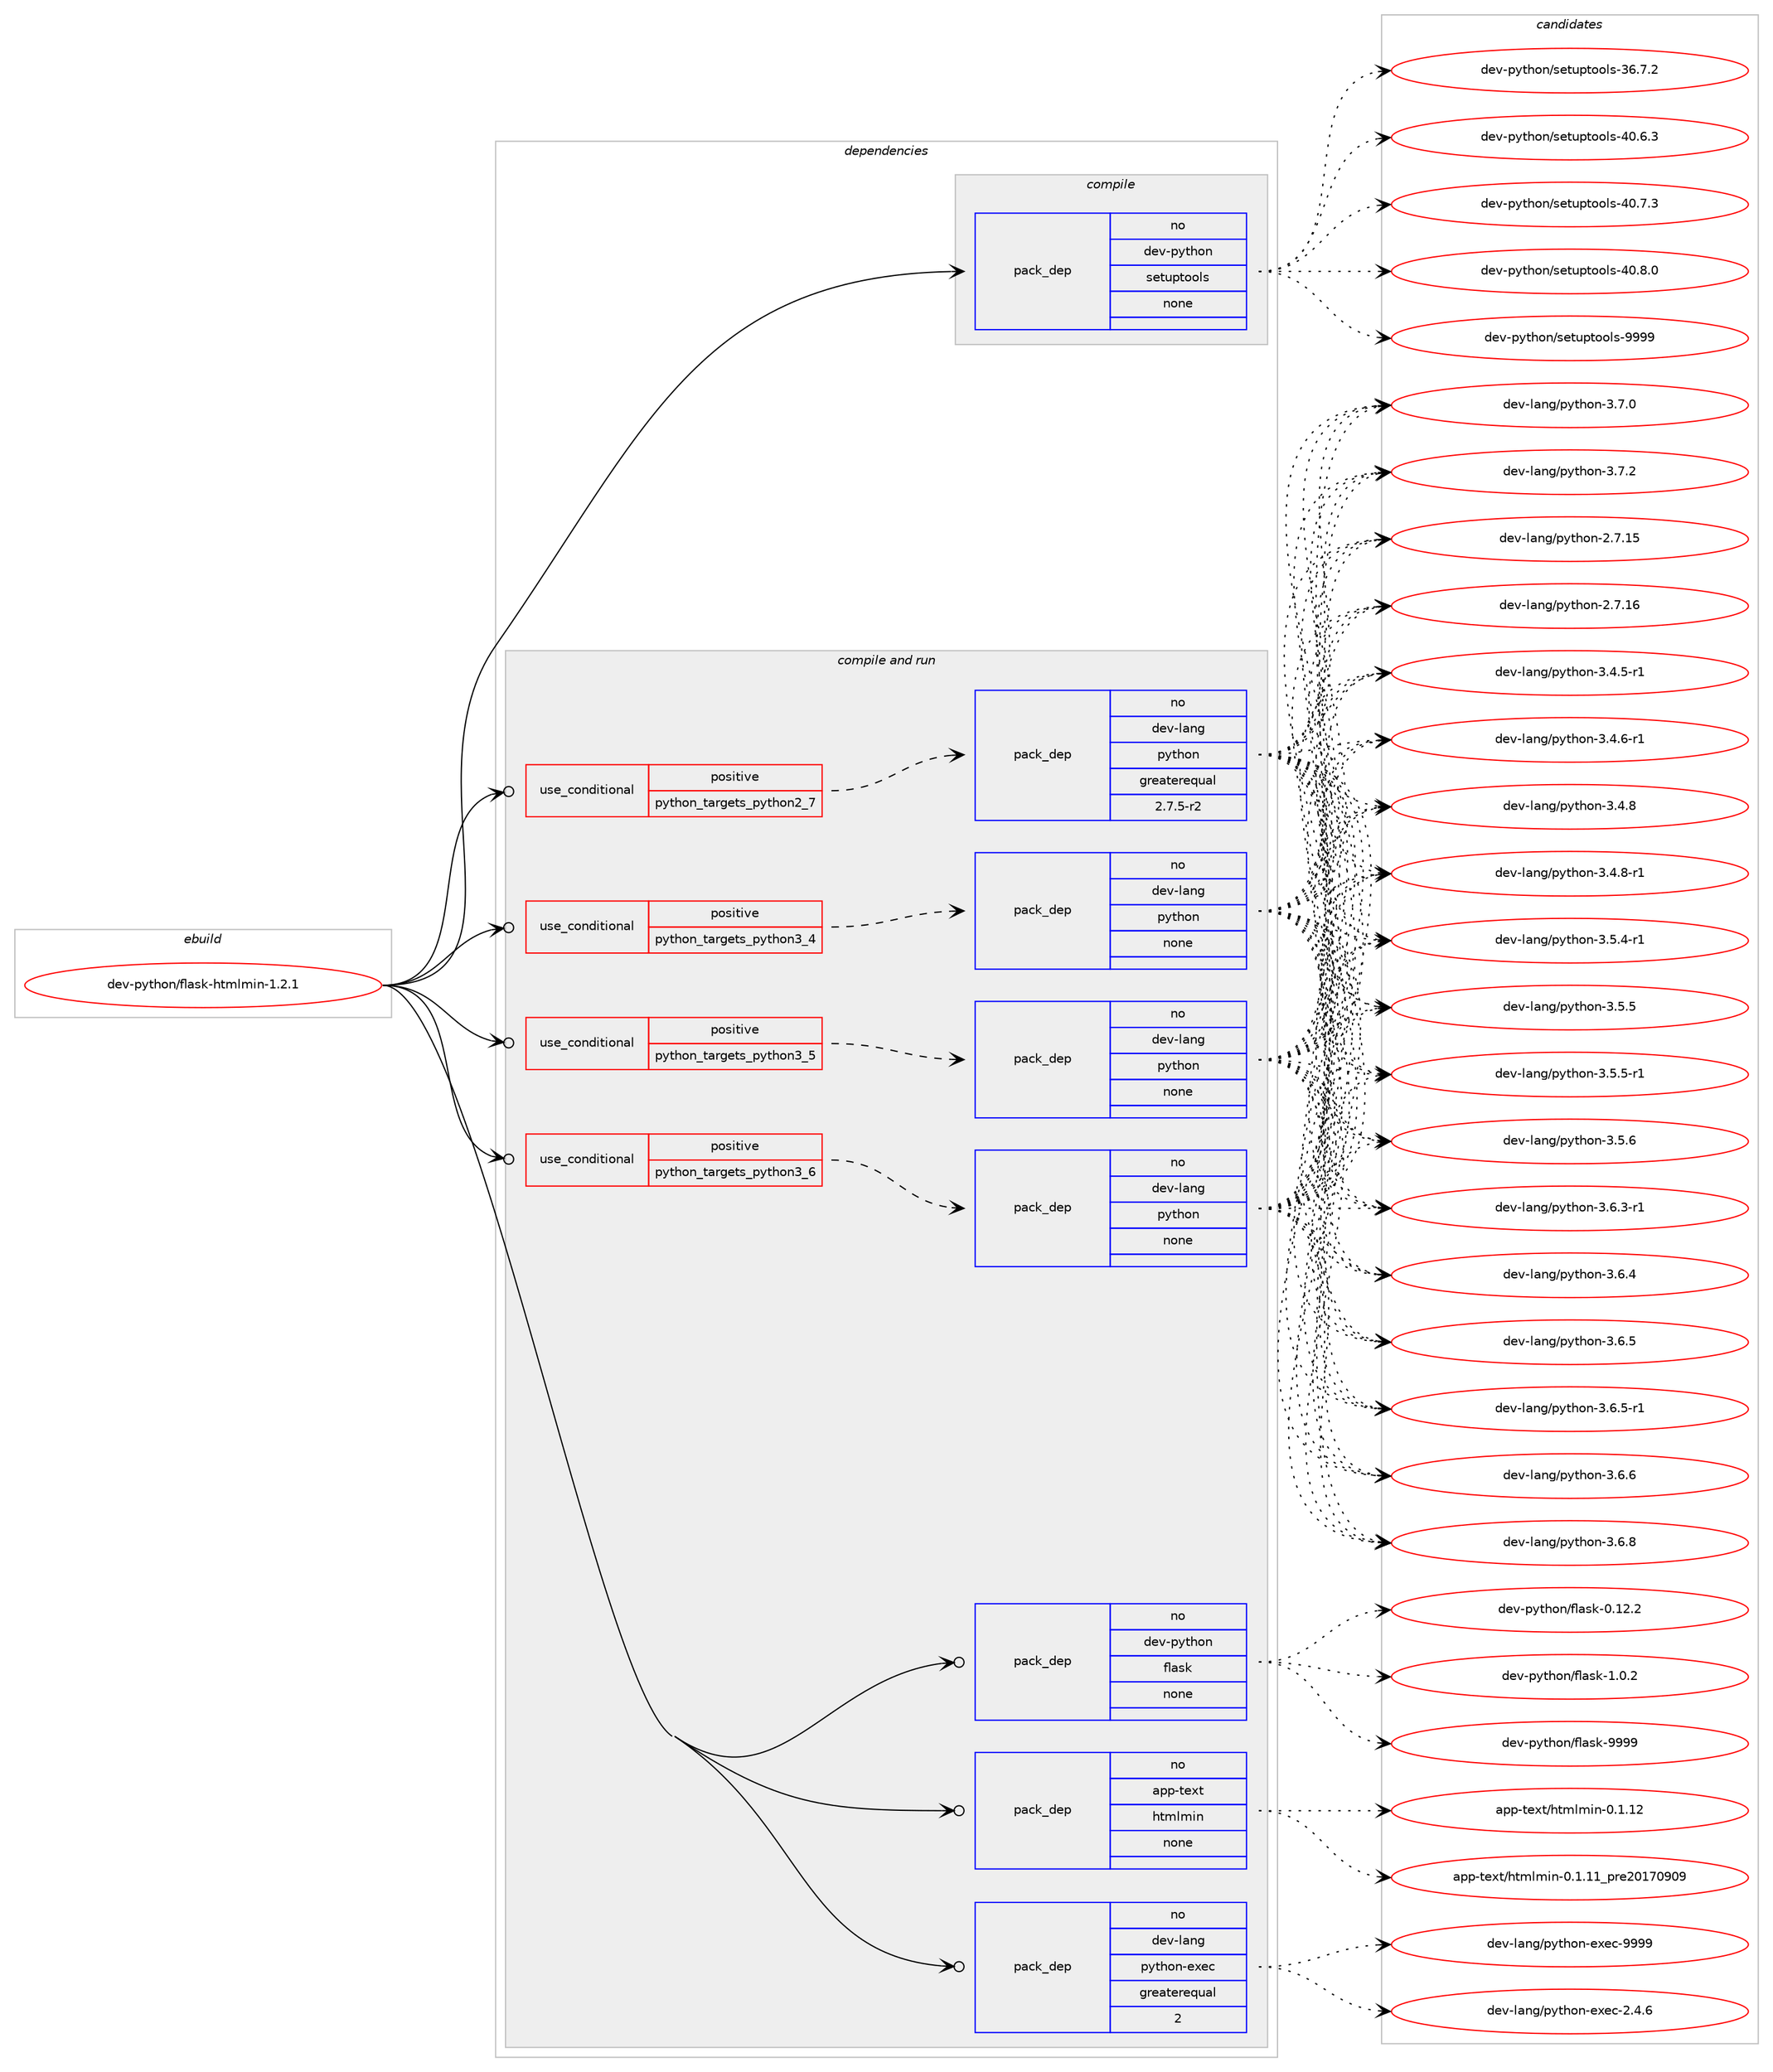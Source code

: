 digraph prolog {

# *************
# Graph options
# *************

newrank=true;
concentrate=true;
compound=true;
graph [rankdir=LR,fontname=Helvetica,fontsize=10,ranksep=1.5];#, ranksep=2.5, nodesep=0.2];
edge  [arrowhead=vee];
node  [fontname=Helvetica,fontsize=10];

# **********
# The ebuild
# **********

subgraph cluster_leftcol {
color=gray;
rank=same;
label=<<i>ebuild</i>>;
id [label="dev-python/flask-htmlmin-1.2.1", color=red, width=4, href="../dev-python/flask-htmlmin-1.2.1.svg"];
}

# ****************
# The dependencies
# ****************

subgraph cluster_midcol {
color=gray;
label=<<i>dependencies</i>>;
subgraph cluster_compile {
fillcolor="#eeeeee";
style=filled;
label=<<i>compile</i>>;
subgraph pack1011872 {
dependency1409525 [label=<<TABLE BORDER="0" CELLBORDER="1" CELLSPACING="0" CELLPADDING="4" WIDTH="220"><TR><TD ROWSPAN="6" CELLPADDING="30">pack_dep</TD></TR><TR><TD WIDTH="110">no</TD></TR><TR><TD>dev-python</TD></TR><TR><TD>setuptools</TD></TR><TR><TD>none</TD></TR><TR><TD></TD></TR></TABLE>>, shape=none, color=blue];
}
id:e -> dependency1409525:w [weight=20,style="solid",arrowhead="vee"];
}
subgraph cluster_compileandrun {
fillcolor="#eeeeee";
style=filled;
label=<<i>compile and run</i>>;
subgraph cond374394 {
dependency1409526 [label=<<TABLE BORDER="0" CELLBORDER="1" CELLSPACING="0" CELLPADDING="4"><TR><TD ROWSPAN="3" CELLPADDING="10">use_conditional</TD></TR><TR><TD>positive</TD></TR><TR><TD>python_targets_python2_7</TD></TR></TABLE>>, shape=none, color=red];
subgraph pack1011873 {
dependency1409527 [label=<<TABLE BORDER="0" CELLBORDER="1" CELLSPACING="0" CELLPADDING="4" WIDTH="220"><TR><TD ROWSPAN="6" CELLPADDING="30">pack_dep</TD></TR><TR><TD WIDTH="110">no</TD></TR><TR><TD>dev-lang</TD></TR><TR><TD>python</TD></TR><TR><TD>greaterequal</TD></TR><TR><TD>2.7.5-r2</TD></TR></TABLE>>, shape=none, color=blue];
}
dependency1409526:e -> dependency1409527:w [weight=20,style="dashed",arrowhead="vee"];
}
id:e -> dependency1409526:w [weight=20,style="solid",arrowhead="odotvee"];
subgraph cond374395 {
dependency1409528 [label=<<TABLE BORDER="0" CELLBORDER="1" CELLSPACING="0" CELLPADDING="4"><TR><TD ROWSPAN="3" CELLPADDING="10">use_conditional</TD></TR><TR><TD>positive</TD></TR><TR><TD>python_targets_python3_4</TD></TR></TABLE>>, shape=none, color=red];
subgraph pack1011874 {
dependency1409529 [label=<<TABLE BORDER="0" CELLBORDER="1" CELLSPACING="0" CELLPADDING="4" WIDTH="220"><TR><TD ROWSPAN="6" CELLPADDING="30">pack_dep</TD></TR><TR><TD WIDTH="110">no</TD></TR><TR><TD>dev-lang</TD></TR><TR><TD>python</TD></TR><TR><TD>none</TD></TR><TR><TD></TD></TR></TABLE>>, shape=none, color=blue];
}
dependency1409528:e -> dependency1409529:w [weight=20,style="dashed",arrowhead="vee"];
}
id:e -> dependency1409528:w [weight=20,style="solid",arrowhead="odotvee"];
subgraph cond374396 {
dependency1409530 [label=<<TABLE BORDER="0" CELLBORDER="1" CELLSPACING="0" CELLPADDING="4"><TR><TD ROWSPAN="3" CELLPADDING="10">use_conditional</TD></TR><TR><TD>positive</TD></TR><TR><TD>python_targets_python3_5</TD></TR></TABLE>>, shape=none, color=red];
subgraph pack1011875 {
dependency1409531 [label=<<TABLE BORDER="0" CELLBORDER="1" CELLSPACING="0" CELLPADDING="4" WIDTH="220"><TR><TD ROWSPAN="6" CELLPADDING="30">pack_dep</TD></TR><TR><TD WIDTH="110">no</TD></TR><TR><TD>dev-lang</TD></TR><TR><TD>python</TD></TR><TR><TD>none</TD></TR><TR><TD></TD></TR></TABLE>>, shape=none, color=blue];
}
dependency1409530:e -> dependency1409531:w [weight=20,style="dashed",arrowhead="vee"];
}
id:e -> dependency1409530:w [weight=20,style="solid",arrowhead="odotvee"];
subgraph cond374397 {
dependency1409532 [label=<<TABLE BORDER="0" CELLBORDER="1" CELLSPACING="0" CELLPADDING="4"><TR><TD ROWSPAN="3" CELLPADDING="10">use_conditional</TD></TR><TR><TD>positive</TD></TR><TR><TD>python_targets_python3_6</TD></TR></TABLE>>, shape=none, color=red];
subgraph pack1011876 {
dependency1409533 [label=<<TABLE BORDER="0" CELLBORDER="1" CELLSPACING="0" CELLPADDING="4" WIDTH="220"><TR><TD ROWSPAN="6" CELLPADDING="30">pack_dep</TD></TR><TR><TD WIDTH="110">no</TD></TR><TR><TD>dev-lang</TD></TR><TR><TD>python</TD></TR><TR><TD>none</TD></TR><TR><TD></TD></TR></TABLE>>, shape=none, color=blue];
}
dependency1409532:e -> dependency1409533:w [weight=20,style="dashed",arrowhead="vee"];
}
id:e -> dependency1409532:w [weight=20,style="solid",arrowhead="odotvee"];
subgraph pack1011877 {
dependency1409534 [label=<<TABLE BORDER="0" CELLBORDER="1" CELLSPACING="0" CELLPADDING="4" WIDTH="220"><TR><TD ROWSPAN="6" CELLPADDING="30">pack_dep</TD></TR><TR><TD WIDTH="110">no</TD></TR><TR><TD>app-text</TD></TR><TR><TD>htmlmin</TD></TR><TR><TD>none</TD></TR><TR><TD></TD></TR></TABLE>>, shape=none, color=blue];
}
id:e -> dependency1409534:w [weight=20,style="solid",arrowhead="odotvee"];
subgraph pack1011878 {
dependency1409535 [label=<<TABLE BORDER="0" CELLBORDER="1" CELLSPACING="0" CELLPADDING="4" WIDTH="220"><TR><TD ROWSPAN="6" CELLPADDING="30">pack_dep</TD></TR><TR><TD WIDTH="110">no</TD></TR><TR><TD>dev-lang</TD></TR><TR><TD>python-exec</TD></TR><TR><TD>greaterequal</TD></TR><TR><TD>2</TD></TR></TABLE>>, shape=none, color=blue];
}
id:e -> dependency1409535:w [weight=20,style="solid",arrowhead="odotvee"];
subgraph pack1011879 {
dependency1409536 [label=<<TABLE BORDER="0" CELLBORDER="1" CELLSPACING="0" CELLPADDING="4" WIDTH="220"><TR><TD ROWSPAN="6" CELLPADDING="30">pack_dep</TD></TR><TR><TD WIDTH="110">no</TD></TR><TR><TD>dev-python</TD></TR><TR><TD>flask</TD></TR><TR><TD>none</TD></TR><TR><TD></TD></TR></TABLE>>, shape=none, color=blue];
}
id:e -> dependency1409536:w [weight=20,style="solid",arrowhead="odotvee"];
}
subgraph cluster_run {
fillcolor="#eeeeee";
style=filled;
label=<<i>run</i>>;
}
}

# **************
# The candidates
# **************

subgraph cluster_choices {
rank=same;
color=gray;
label=<<i>candidates</i>>;

subgraph choice1011872 {
color=black;
nodesep=1;
choice100101118451121211161041111104711510111611711211611111110811545515446554650 [label="dev-python/setuptools-36.7.2", color=red, width=4,href="../dev-python/setuptools-36.7.2.svg"];
choice100101118451121211161041111104711510111611711211611111110811545524846544651 [label="dev-python/setuptools-40.6.3", color=red, width=4,href="../dev-python/setuptools-40.6.3.svg"];
choice100101118451121211161041111104711510111611711211611111110811545524846554651 [label="dev-python/setuptools-40.7.3", color=red, width=4,href="../dev-python/setuptools-40.7.3.svg"];
choice100101118451121211161041111104711510111611711211611111110811545524846564648 [label="dev-python/setuptools-40.8.0", color=red, width=4,href="../dev-python/setuptools-40.8.0.svg"];
choice10010111845112121116104111110471151011161171121161111111081154557575757 [label="dev-python/setuptools-9999", color=red, width=4,href="../dev-python/setuptools-9999.svg"];
dependency1409525:e -> choice100101118451121211161041111104711510111611711211611111110811545515446554650:w [style=dotted,weight="100"];
dependency1409525:e -> choice100101118451121211161041111104711510111611711211611111110811545524846544651:w [style=dotted,weight="100"];
dependency1409525:e -> choice100101118451121211161041111104711510111611711211611111110811545524846554651:w [style=dotted,weight="100"];
dependency1409525:e -> choice100101118451121211161041111104711510111611711211611111110811545524846564648:w [style=dotted,weight="100"];
dependency1409525:e -> choice10010111845112121116104111110471151011161171121161111111081154557575757:w [style=dotted,weight="100"];
}
subgraph choice1011873 {
color=black;
nodesep=1;
choice10010111845108971101034711212111610411111045504655464953 [label="dev-lang/python-2.7.15", color=red, width=4,href="../dev-lang/python-2.7.15.svg"];
choice10010111845108971101034711212111610411111045504655464954 [label="dev-lang/python-2.7.16", color=red, width=4,href="../dev-lang/python-2.7.16.svg"];
choice1001011184510897110103471121211161041111104551465246534511449 [label="dev-lang/python-3.4.5-r1", color=red, width=4,href="../dev-lang/python-3.4.5-r1.svg"];
choice1001011184510897110103471121211161041111104551465246544511449 [label="dev-lang/python-3.4.6-r1", color=red, width=4,href="../dev-lang/python-3.4.6-r1.svg"];
choice100101118451089711010347112121116104111110455146524656 [label="dev-lang/python-3.4.8", color=red, width=4,href="../dev-lang/python-3.4.8.svg"];
choice1001011184510897110103471121211161041111104551465246564511449 [label="dev-lang/python-3.4.8-r1", color=red, width=4,href="../dev-lang/python-3.4.8-r1.svg"];
choice1001011184510897110103471121211161041111104551465346524511449 [label="dev-lang/python-3.5.4-r1", color=red, width=4,href="../dev-lang/python-3.5.4-r1.svg"];
choice100101118451089711010347112121116104111110455146534653 [label="dev-lang/python-3.5.5", color=red, width=4,href="../dev-lang/python-3.5.5.svg"];
choice1001011184510897110103471121211161041111104551465346534511449 [label="dev-lang/python-3.5.5-r1", color=red, width=4,href="../dev-lang/python-3.5.5-r1.svg"];
choice100101118451089711010347112121116104111110455146534654 [label="dev-lang/python-3.5.6", color=red, width=4,href="../dev-lang/python-3.5.6.svg"];
choice1001011184510897110103471121211161041111104551465446514511449 [label="dev-lang/python-3.6.3-r1", color=red, width=4,href="../dev-lang/python-3.6.3-r1.svg"];
choice100101118451089711010347112121116104111110455146544652 [label="dev-lang/python-3.6.4", color=red, width=4,href="../dev-lang/python-3.6.4.svg"];
choice100101118451089711010347112121116104111110455146544653 [label="dev-lang/python-3.6.5", color=red, width=4,href="../dev-lang/python-3.6.5.svg"];
choice1001011184510897110103471121211161041111104551465446534511449 [label="dev-lang/python-3.6.5-r1", color=red, width=4,href="../dev-lang/python-3.6.5-r1.svg"];
choice100101118451089711010347112121116104111110455146544654 [label="dev-lang/python-3.6.6", color=red, width=4,href="../dev-lang/python-3.6.6.svg"];
choice100101118451089711010347112121116104111110455146544656 [label="dev-lang/python-3.6.8", color=red, width=4,href="../dev-lang/python-3.6.8.svg"];
choice100101118451089711010347112121116104111110455146554648 [label="dev-lang/python-3.7.0", color=red, width=4,href="../dev-lang/python-3.7.0.svg"];
choice100101118451089711010347112121116104111110455146554650 [label="dev-lang/python-3.7.2", color=red, width=4,href="../dev-lang/python-3.7.2.svg"];
dependency1409527:e -> choice10010111845108971101034711212111610411111045504655464953:w [style=dotted,weight="100"];
dependency1409527:e -> choice10010111845108971101034711212111610411111045504655464954:w [style=dotted,weight="100"];
dependency1409527:e -> choice1001011184510897110103471121211161041111104551465246534511449:w [style=dotted,weight="100"];
dependency1409527:e -> choice1001011184510897110103471121211161041111104551465246544511449:w [style=dotted,weight="100"];
dependency1409527:e -> choice100101118451089711010347112121116104111110455146524656:w [style=dotted,weight="100"];
dependency1409527:e -> choice1001011184510897110103471121211161041111104551465246564511449:w [style=dotted,weight="100"];
dependency1409527:e -> choice1001011184510897110103471121211161041111104551465346524511449:w [style=dotted,weight="100"];
dependency1409527:e -> choice100101118451089711010347112121116104111110455146534653:w [style=dotted,weight="100"];
dependency1409527:e -> choice1001011184510897110103471121211161041111104551465346534511449:w [style=dotted,weight="100"];
dependency1409527:e -> choice100101118451089711010347112121116104111110455146534654:w [style=dotted,weight="100"];
dependency1409527:e -> choice1001011184510897110103471121211161041111104551465446514511449:w [style=dotted,weight="100"];
dependency1409527:e -> choice100101118451089711010347112121116104111110455146544652:w [style=dotted,weight="100"];
dependency1409527:e -> choice100101118451089711010347112121116104111110455146544653:w [style=dotted,weight="100"];
dependency1409527:e -> choice1001011184510897110103471121211161041111104551465446534511449:w [style=dotted,weight="100"];
dependency1409527:e -> choice100101118451089711010347112121116104111110455146544654:w [style=dotted,weight="100"];
dependency1409527:e -> choice100101118451089711010347112121116104111110455146544656:w [style=dotted,weight="100"];
dependency1409527:e -> choice100101118451089711010347112121116104111110455146554648:w [style=dotted,weight="100"];
dependency1409527:e -> choice100101118451089711010347112121116104111110455146554650:w [style=dotted,weight="100"];
}
subgraph choice1011874 {
color=black;
nodesep=1;
choice10010111845108971101034711212111610411111045504655464953 [label="dev-lang/python-2.7.15", color=red, width=4,href="../dev-lang/python-2.7.15.svg"];
choice10010111845108971101034711212111610411111045504655464954 [label="dev-lang/python-2.7.16", color=red, width=4,href="../dev-lang/python-2.7.16.svg"];
choice1001011184510897110103471121211161041111104551465246534511449 [label="dev-lang/python-3.4.5-r1", color=red, width=4,href="../dev-lang/python-3.4.5-r1.svg"];
choice1001011184510897110103471121211161041111104551465246544511449 [label="dev-lang/python-3.4.6-r1", color=red, width=4,href="../dev-lang/python-3.4.6-r1.svg"];
choice100101118451089711010347112121116104111110455146524656 [label="dev-lang/python-3.4.8", color=red, width=4,href="../dev-lang/python-3.4.8.svg"];
choice1001011184510897110103471121211161041111104551465246564511449 [label="dev-lang/python-3.4.8-r1", color=red, width=4,href="../dev-lang/python-3.4.8-r1.svg"];
choice1001011184510897110103471121211161041111104551465346524511449 [label="dev-lang/python-3.5.4-r1", color=red, width=4,href="../dev-lang/python-3.5.4-r1.svg"];
choice100101118451089711010347112121116104111110455146534653 [label="dev-lang/python-3.5.5", color=red, width=4,href="../dev-lang/python-3.5.5.svg"];
choice1001011184510897110103471121211161041111104551465346534511449 [label="dev-lang/python-3.5.5-r1", color=red, width=4,href="../dev-lang/python-3.5.5-r1.svg"];
choice100101118451089711010347112121116104111110455146534654 [label="dev-lang/python-3.5.6", color=red, width=4,href="../dev-lang/python-3.5.6.svg"];
choice1001011184510897110103471121211161041111104551465446514511449 [label="dev-lang/python-3.6.3-r1", color=red, width=4,href="../dev-lang/python-3.6.3-r1.svg"];
choice100101118451089711010347112121116104111110455146544652 [label="dev-lang/python-3.6.4", color=red, width=4,href="../dev-lang/python-3.6.4.svg"];
choice100101118451089711010347112121116104111110455146544653 [label="dev-lang/python-3.6.5", color=red, width=4,href="../dev-lang/python-3.6.5.svg"];
choice1001011184510897110103471121211161041111104551465446534511449 [label="dev-lang/python-3.6.5-r1", color=red, width=4,href="../dev-lang/python-3.6.5-r1.svg"];
choice100101118451089711010347112121116104111110455146544654 [label="dev-lang/python-3.6.6", color=red, width=4,href="../dev-lang/python-3.6.6.svg"];
choice100101118451089711010347112121116104111110455146544656 [label="dev-lang/python-3.6.8", color=red, width=4,href="../dev-lang/python-3.6.8.svg"];
choice100101118451089711010347112121116104111110455146554648 [label="dev-lang/python-3.7.0", color=red, width=4,href="../dev-lang/python-3.7.0.svg"];
choice100101118451089711010347112121116104111110455146554650 [label="dev-lang/python-3.7.2", color=red, width=4,href="../dev-lang/python-3.7.2.svg"];
dependency1409529:e -> choice10010111845108971101034711212111610411111045504655464953:w [style=dotted,weight="100"];
dependency1409529:e -> choice10010111845108971101034711212111610411111045504655464954:w [style=dotted,weight="100"];
dependency1409529:e -> choice1001011184510897110103471121211161041111104551465246534511449:w [style=dotted,weight="100"];
dependency1409529:e -> choice1001011184510897110103471121211161041111104551465246544511449:w [style=dotted,weight="100"];
dependency1409529:e -> choice100101118451089711010347112121116104111110455146524656:w [style=dotted,weight="100"];
dependency1409529:e -> choice1001011184510897110103471121211161041111104551465246564511449:w [style=dotted,weight="100"];
dependency1409529:e -> choice1001011184510897110103471121211161041111104551465346524511449:w [style=dotted,weight="100"];
dependency1409529:e -> choice100101118451089711010347112121116104111110455146534653:w [style=dotted,weight="100"];
dependency1409529:e -> choice1001011184510897110103471121211161041111104551465346534511449:w [style=dotted,weight="100"];
dependency1409529:e -> choice100101118451089711010347112121116104111110455146534654:w [style=dotted,weight="100"];
dependency1409529:e -> choice1001011184510897110103471121211161041111104551465446514511449:w [style=dotted,weight="100"];
dependency1409529:e -> choice100101118451089711010347112121116104111110455146544652:w [style=dotted,weight="100"];
dependency1409529:e -> choice100101118451089711010347112121116104111110455146544653:w [style=dotted,weight="100"];
dependency1409529:e -> choice1001011184510897110103471121211161041111104551465446534511449:w [style=dotted,weight="100"];
dependency1409529:e -> choice100101118451089711010347112121116104111110455146544654:w [style=dotted,weight="100"];
dependency1409529:e -> choice100101118451089711010347112121116104111110455146544656:w [style=dotted,weight="100"];
dependency1409529:e -> choice100101118451089711010347112121116104111110455146554648:w [style=dotted,weight="100"];
dependency1409529:e -> choice100101118451089711010347112121116104111110455146554650:w [style=dotted,weight="100"];
}
subgraph choice1011875 {
color=black;
nodesep=1;
choice10010111845108971101034711212111610411111045504655464953 [label="dev-lang/python-2.7.15", color=red, width=4,href="../dev-lang/python-2.7.15.svg"];
choice10010111845108971101034711212111610411111045504655464954 [label="dev-lang/python-2.7.16", color=red, width=4,href="../dev-lang/python-2.7.16.svg"];
choice1001011184510897110103471121211161041111104551465246534511449 [label="dev-lang/python-3.4.5-r1", color=red, width=4,href="../dev-lang/python-3.4.5-r1.svg"];
choice1001011184510897110103471121211161041111104551465246544511449 [label="dev-lang/python-3.4.6-r1", color=red, width=4,href="../dev-lang/python-3.4.6-r1.svg"];
choice100101118451089711010347112121116104111110455146524656 [label="dev-lang/python-3.4.8", color=red, width=4,href="../dev-lang/python-3.4.8.svg"];
choice1001011184510897110103471121211161041111104551465246564511449 [label="dev-lang/python-3.4.8-r1", color=red, width=4,href="../dev-lang/python-3.4.8-r1.svg"];
choice1001011184510897110103471121211161041111104551465346524511449 [label="dev-lang/python-3.5.4-r1", color=red, width=4,href="../dev-lang/python-3.5.4-r1.svg"];
choice100101118451089711010347112121116104111110455146534653 [label="dev-lang/python-3.5.5", color=red, width=4,href="../dev-lang/python-3.5.5.svg"];
choice1001011184510897110103471121211161041111104551465346534511449 [label="dev-lang/python-3.5.5-r1", color=red, width=4,href="../dev-lang/python-3.5.5-r1.svg"];
choice100101118451089711010347112121116104111110455146534654 [label="dev-lang/python-3.5.6", color=red, width=4,href="../dev-lang/python-3.5.6.svg"];
choice1001011184510897110103471121211161041111104551465446514511449 [label="dev-lang/python-3.6.3-r1", color=red, width=4,href="../dev-lang/python-3.6.3-r1.svg"];
choice100101118451089711010347112121116104111110455146544652 [label="dev-lang/python-3.6.4", color=red, width=4,href="../dev-lang/python-3.6.4.svg"];
choice100101118451089711010347112121116104111110455146544653 [label="dev-lang/python-3.6.5", color=red, width=4,href="../dev-lang/python-3.6.5.svg"];
choice1001011184510897110103471121211161041111104551465446534511449 [label="dev-lang/python-3.6.5-r1", color=red, width=4,href="../dev-lang/python-3.6.5-r1.svg"];
choice100101118451089711010347112121116104111110455146544654 [label="dev-lang/python-3.6.6", color=red, width=4,href="../dev-lang/python-3.6.6.svg"];
choice100101118451089711010347112121116104111110455146544656 [label="dev-lang/python-3.6.8", color=red, width=4,href="../dev-lang/python-3.6.8.svg"];
choice100101118451089711010347112121116104111110455146554648 [label="dev-lang/python-3.7.0", color=red, width=4,href="../dev-lang/python-3.7.0.svg"];
choice100101118451089711010347112121116104111110455146554650 [label="dev-lang/python-3.7.2", color=red, width=4,href="../dev-lang/python-3.7.2.svg"];
dependency1409531:e -> choice10010111845108971101034711212111610411111045504655464953:w [style=dotted,weight="100"];
dependency1409531:e -> choice10010111845108971101034711212111610411111045504655464954:w [style=dotted,weight="100"];
dependency1409531:e -> choice1001011184510897110103471121211161041111104551465246534511449:w [style=dotted,weight="100"];
dependency1409531:e -> choice1001011184510897110103471121211161041111104551465246544511449:w [style=dotted,weight="100"];
dependency1409531:e -> choice100101118451089711010347112121116104111110455146524656:w [style=dotted,weight="100"];
dependency1409531:e -> choice1001011184510897110103471121211161041111104551465246564511449:w [style=dotted,weight="100"];
dependency1409531:e -> choice1001011184510897110103471121211161041111104551465346524511449:w [style=dotted,weight="100"];
dependency1409531:e -> choice100101118451089711010347112121116104111110455146534653:w [style=dotted,weight="100"];
dependency1409531:e -> choice1001011184510897110103471121211161041111104551465346534511449:w [style=dotted,weight="100"];
dependency1409531:e -> choice100101118451089711010347112121116104111110455146534654:w [style=dotted,weight="100"];
dependency1409531:e -> choice1001011184510897110103471121211161041111104551465446514511449:w [style=dotted,weight="100"];
dependency1409531:e -> choice100101118451089711010347112121116104111110455146544652:w [style=dotted,weight="100"];
dependency1409531:e -> choice100101118451089711010347112121116104111110455146544653:w [style=dotted,weight="100"];
dependency1409531:e -> choice1001011184510897110103471121211161041111104551465446534511449:w [style=dotted,weight="100"];
dependency1409531:e -> choice100101118451089711010347112121116104111110455146544654:w [style=dotted,weight="100"];
dependency1409531:e -> choice100101118451089711010347112121116104111110455146544656:w [style=dotted,weight="100"];
dependency1409531:e -> choice100101118451089711010347112121116104111110455146554648:w [style=dotted,weight="100"];
dependency1409531:e -> choice100101118451089711010347112121116104111110455146554650:w [style=dotted,weight="100"];
}
subgraph choice1011876 {
color=black;
nodesep=1;
choice10010111845108971101034711212111610411111045504655464953 [label="dev-lang/python-2.7.15", color=red, width=4,href="../dev-lang/python-2.7.15.svg"];
choice10010111845108971101034711212111610411111045504655464954 [label="dev-lang/python-2.7.16", color=red, width=4,href="../dev-lang/python-2.7.16.svg"];
choice1001011184510897110103471121211161041111104551465246534511449 [label="dev-lang/python-3.4.5-r1", color=red, width=4,href="../dev-lang/python-3.4.5-r1.svg"];
choice1001011184510897110103471121211161041111104551465246544511449 [label="dev-lang/python-3.4.6-r1", color=red, width=4,href="../dev-lang/python-3.4.6-r1.svg"];
choice100101118451089711010347112121116104111110455146524656 [label="dev-lang/python-3.4.8", color=red, width=4,href="../dev-lang/python-3.4.8.svg"];
choice1001011184510897110103471121211161041111104551465246564511449 [label="dev-lang/python-3.4.8-r1", color=red, width=4,href="../dev-lang/python-3.4.8-r1.svg"];
choice1001011184510897110103471121211161041111104551465346524511449 [label="dev-lang/python-3.5.4-r1", color=red, width=4,href="../dev-lang/python-3.5.4-r1.svg"];
choice100101118451089711010347112121116104111110455146534653 [label="dev-lang/python-3.5.5", color=red, width=4,href="../dev-lang/python-3.5.5.svg"];
choice1001011184510897110103471121211161041111104551465346534511449 [label="dev-lang/python-3.5.5-r1", color=red, width=4,href="../dev-lang/python-3.5.5-r1.svg"];
choice100101118451089711010347112121116104111110455146534654 [label="dev-lang/python-3.5.6", color=red, width=4,href="../dev-lang/python-3.5.6.svg"];
choice1001011184510897110103471121211161041111104551465446514511449 [label="dev-lang/python-3.6.3-r1", color=red, width=4,href="../dev-lang/python-3.6.3-r1.svg"];
choice100101118451089711010347112121116104111110455146544652 [label="dev-lang/python-3.6.4", color=red, width=4,href="../dev-lang/python-3.6.4.svg"];
choice100101118451089711010347112121116104111110455146544653 [label="dev-lang/python-3.6.5", color=red, width=4,href="../dev-lang/python-3.6.5.svg"];
choice1001011184510897110103471121211161041111104551465446534511449 [label="dev-lang/python-3.6.5-r1", color=red, width=4,href="../dev-lang/python-3.6.5-r1.svg"];
choice100101118451089711010347112121116104111110455146544654 [label="dev-lang/python-3.6.6", color=red, width=4,href="../dev-lang/python-3.6.6.svg"];
choice100101118451089711010347112121116104111110455146544656 [label="dev-lang/python-3.6.8", color=red, width=4,href="../dev-lang/python-3.6.8.svg"];
choice100101118451089711010347112121116104111110455146554648 [label="dev-lang/python-3.7.0", color=red, width=4,href="../dev-lang/python-3.7.0.svg"];
choice100101118451089711010347112121116104111110455146554650 [label="dev-lang/python-3.7.2", color=red, width=4,href="../dev-lang/python-3.7.2.svg"];
dependency1409533:e -> choice10010111845108971101034711212111610411111045504655464953:w [style=dotted,weight="100"];
dependency1409533:e -> choice10010111845108971101034711212111610411111045504655464954:w [style=dotted,weight="100"];
dependency1409533:e -> choice1001011184510897110103471121211161041111104551465246534511449:w [style=dotted,weight="100"];
dependency1409533:e -> choice1001011184510897110103471121211161041111104551465246544511449:w [style=dotted,weight="100"];
dependency1409533:e -> choice100101118451089711010347112121116104111110455146524656:w [style=dotted,weight="100"];
dependency1409533:e -> choice1001011184510897110103471121211161041111104551465246564511449:w [style=dotted,weight="100"];
dependency1409533:e -> choice1001011184510897110103471121211161041111104551465346524511449:w [style=dotted,weight="100"];
dependency1409533:e -> choice100101118451089711010347112121116104111110455146534653:w [style=dotted,weight="100"];
dependency1409533:e -> choice1001011184510897110103471121211161041111104551465346534511449:w [style=dotted,weight="100"];
dependency1409533:e -> choice100101118451089711010347112121116104111110455146534654:w [style=dotted,weight="100"];
dependency1409533:e -> choice1001011184510897110103471121211161041111104551465446514511449:w [style=dotted,weight="100"];
dependency1409533:e -> choice100101118451089711010347112121116104111110455146544652:w [style=dotted,weight="100"];
dependency1409533:e -> choice100101118451089711010347112121116104111110455146544653:w [style=dotted,weight="100"];
dependency1409533:e -> choice1001011184510897110103471121211161041111104551465446534511449:w [style=dotted,weight="100"];
dependency1409533:e -> choice100101118451089711010347112121116104111110455146544654:w [style=dotted,weight="100"];
dependency1409533:e -> choice100101118451089711010347112121116104111110455146544656:w [style=dotted,weight="100"];
dependency1409533:e -> choice100101118451089711010347112121116104111110455146554648:w [style=dotted,weight="100"];
dependency1409533:e -> choice100101118451089711010347112121116104111110455146554650:w [style=dotted,weight="100"];
}
subgraph choice1011877 {
color=black;
nodesep=1;
choice97112112451161011201164710411610910810910511045484649464949951121141015048495548574857 [label="app-text/htmlmin-0.1.11_pre20170909", color=red, width=4,href="../app-text/htmlmin-0.1.11_pre20170909.svg"];
choice97112112451161011201164710411610910810910511045484649464950 [label="app-text/htmlmin-0.1.12", color=red, width=4,href="../app-text/htmlmin-0.1.12.svg"];
dependency1409534:e -> choice97112112451161011201164710411610910810910511045484649464949951121141015048495548574857:w [style=dotted,weight="100"];
dependency1409534:e -> choice97112112451161011201164710411610910810910511045484649464950:w [style=dotted,weight="100"];
}
subgraph choice1011878 {
color=black;
nodesep=1;
choice1001011184510897110103471121211161041111104510112010199455046524654 [label="dev-lang/python-exec-2.4.6", color=red, width=4,href="../dev-lang/python-exec-2.4.6.svg"];
choice10010111845108971101034711212111610411111045101120101994557575757 [label="dev-lang/python-exec-9999", color=red, width=4,href="../dev-lang/python-exec-9999.svg"];
dependency1409535:e -> choice1001011184510897110103471121211161041111104510112010199455046524654:w [style=dotted,weight="100"];
dependency1409535:e -> choice10010111845108971101034711212111610411111045101120101994557575757:w [style=dotted,weight="100"];
}
subgraph choice1011879 {
color=black;
nodesep=1;
choice10010111845112121116104111110471021089711510745484649504650 [label="dev-python/flask-0.12.2", color=red, width=4,href="../dev-python/flask-0.12.2.svg"];
choice100101118451121211161041111104710210897115107454946484650 [label="dev-python/flask-1.0.2", color=red, width=4,href="../dev-python/flask-1.0.2.svg"];
choice1001011184511212111610411111047102108971151074557575757 [label="dev-python/flask-9999", color=red, width=4,href="../dev-python/flask-9999.svg"];
dependency1409536:e -> choice10010111845112121116104111110471021089711510745484649504650:w [style=dotted,weight="100"];
dependency1409536:e -> choice100101118451121211161041111104710210897115107454946484650:w [style=dotted,weight="100"];
dependency1409536:e -> choice1001011184511212111610411111047102108971151074557575757:w [style=dotted,weight="100"];
}
}

}
